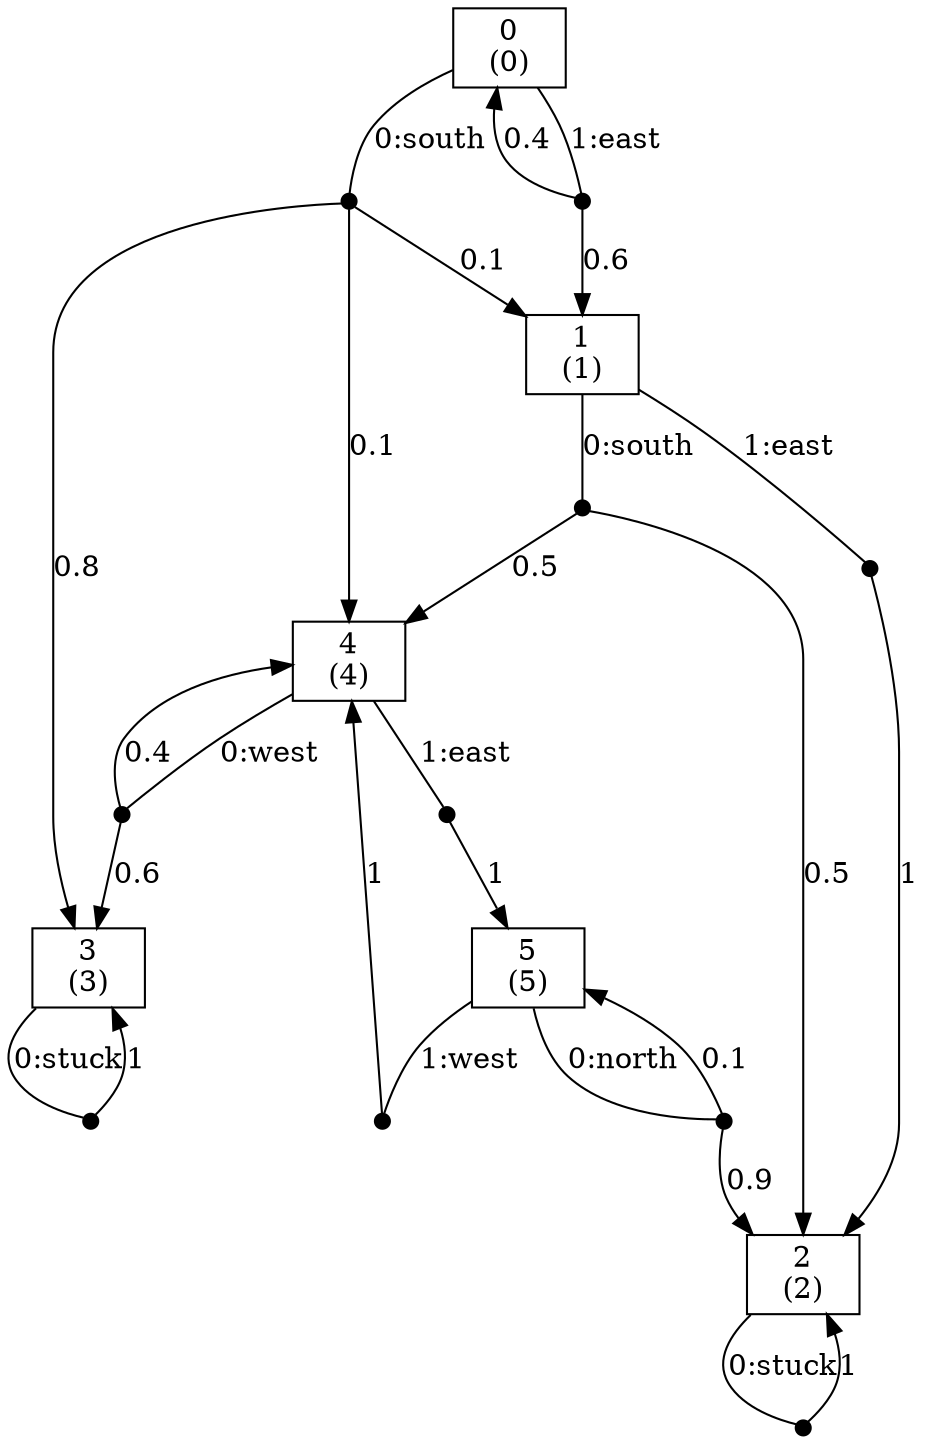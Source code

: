 digraph S {
node [shape=box];
0 -> n0_0 [ arrowhead=none,label="0:south" ];
n0_0 [ shape=point,width=0.1,height=0.1,label="" ];
n0_0 -> 1 [ label="0.1" ];
n0_0 -> 3 [ label="0.8" ];
n0_0 -> 4 [ label="0.1" ];
0 -> n0_1 [ arrowhead=none,label="1:east" ];
n0_1 [ shape=point,width=0.1,height=0.1,label="" ];
n0_1 -> 0 [ label="0.4" ];
n0_1 -> 1 [ label="0.6" ];
1 -> n1_0 [ arrowhead=none,label="0:south" ];
n1_0 [ shape=point,width=0.1,height=0.1,label="" ];
n1_0 -> 2 [ label="0.5" ];
n1_0 -> 4 [ label="0.5" ];
1 -> n1_1 [ arrowhead=none,label="1:east" ];
n1_1 [ shape=point,width=0.1,height=0.1,label="" ];
n1_1 -> 2 [ label="1" ];
2 -> n2_0 [ arrowhead=none,label="0:stuck" ];
n2_0 [ shape=point,width=0.1,height=0.1,label="" ];
n2_0 -> 2 [ label="1" ];
3 -> n3_0 [ arrowhead=none,label="0:stuck" ];
n3_0 [ shape=point,width=0.1,height=0.1,label="" ];
n3_0 -> 3 [ label="1" ];
4 -> n4_0 [ arrowhead=none,label="0:west" ];
n4_0 [ shape=point,width=0.1,height=0.1,label="" ];
n4_0 -> 3 [ label="0.6" ];
n4_0 -> 4 [ label="0.4" ];
4 -> n4_1 [ arrowhead=none,label="1:east" ];
n4_1 [ shape=point,width=0.1,height=0.1,label="" ];
n4_1 -> 5 [ label="1" ];
5 -> n5_0 [ arrowhead=none,label="0:north" ];
n5_0 [ shape=point,width=0.1,height=0.1,label="" ];
n5_0 -> 2 [ label="0.9" ];
n5_0 -> 5 [ label="0.1" ];
5 -> n5_1 [ arrowhead=none,label="1:west" ];
n5_1 [ shape=point,width=0.1,height=0.1,label="" ];
n5_1 -> 4 [ label="1" ];
0 [label="0\n(0)"];
1 [label="1\n(1)"];
2 [label="2\n(2)"];
3 [label="3\n(3)"];
4 [label="4\n(4)"];
5 [label="5\n(5)"];
}
